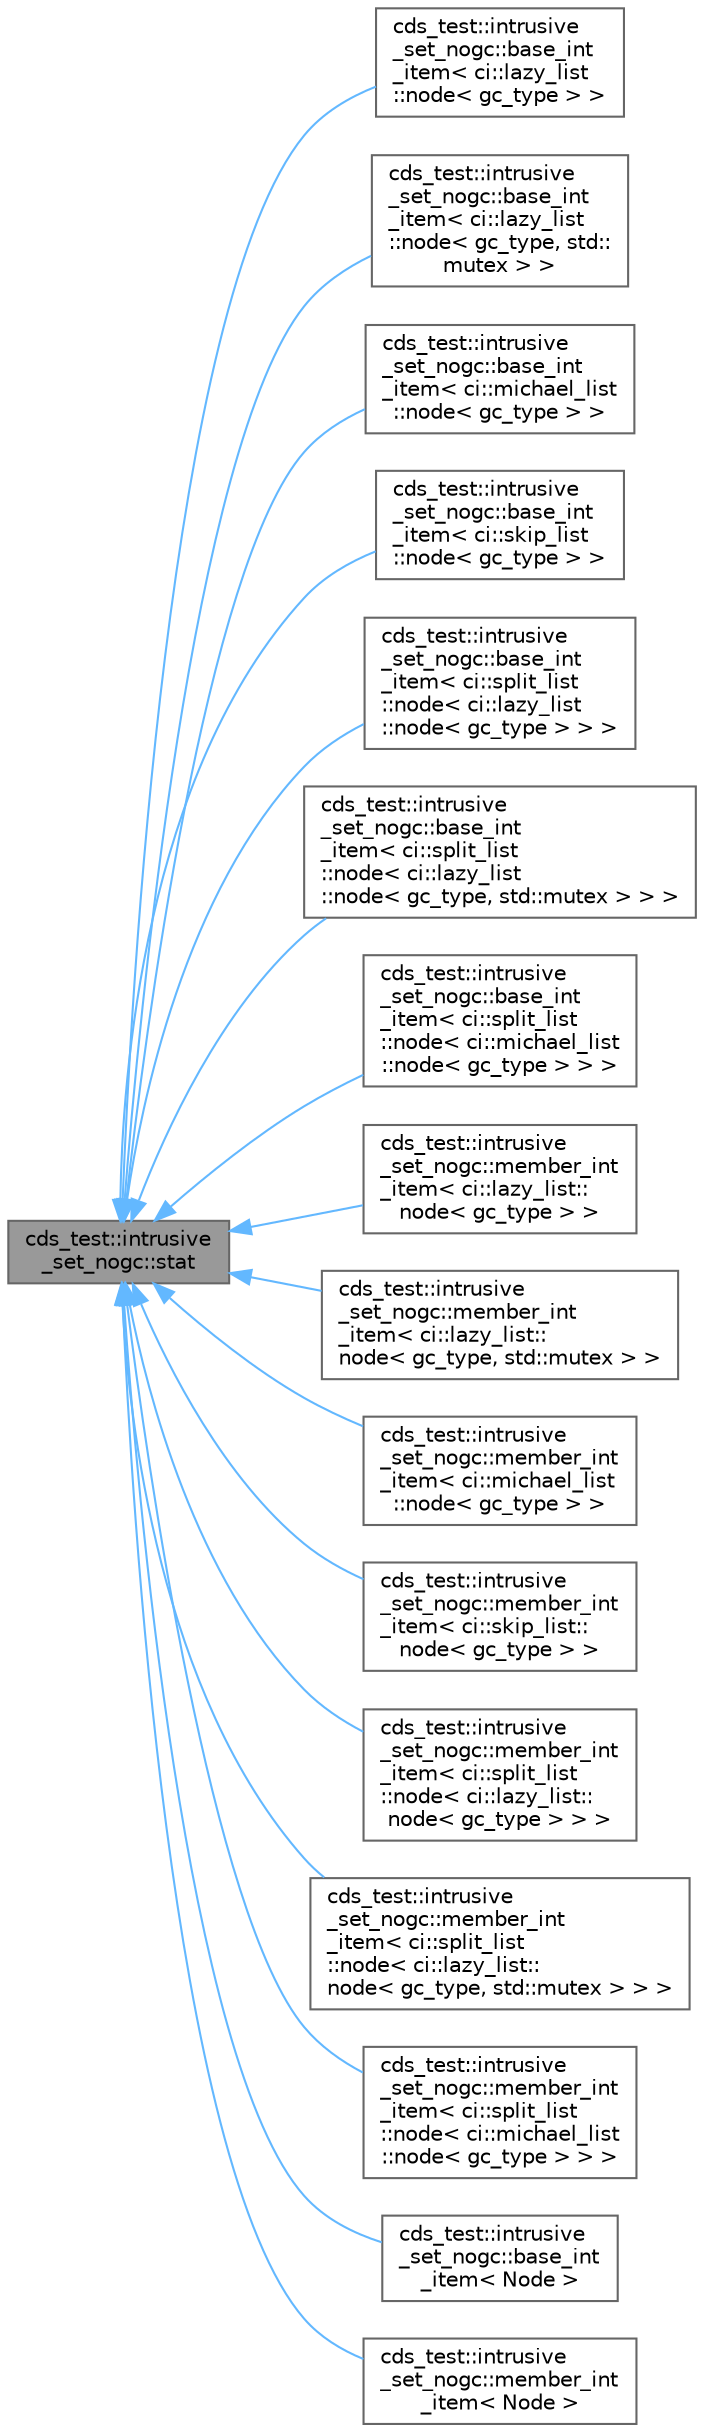 digraph "cds_test::intrusive_set_nogc::stat"
{
 // LATEX_PDF_SIZE
  bgcolor="transparent";
  edge [fontname=Helvetica,fontsize=10,labelfontname=Helvetica,labelfontsize=10];
  node [fontname=Helvetica,fontsize=10,shape=box,height=0.2,width=0.4];
  rankdir="LR";
  Node1 [id="Node000001",label="cds_test::intrusive\l_set_nogc::stat",height=0.2,width=0.4,color="gray40", fillcolor="grey60", style="filled", fontcolor="black",tooltip=" "];
  Node1 -> Node2 [id="edge1_Node000001_Node000002",dir="back",color="steelblue1",style="solid",tooltip=" "];
  Node2 [id="Node000002",label="cds_test::intrusive\l_set_nogc::base_int\l_item\< ci::lazy_list\l::node\< gc_type \> \>",height=0.2,width=0.4,color="gray40", fillcolor="white", style="filled",URL="$structcds__test_1_1intrusive__set__nogc_1_1base__int__item.html",tooltip=" "];
  Node1 -> Node3 [id="edge2_Node000001_Node000003",dir="back",color="steelblue1",style="solid",tooltip=" "];
  Node3 [id="Node000003",label="cds_test::intrusive\l_set_nogc::base_int\l_item\< ci::lazy_list\l::node\< gc_type, std::\lmutex \> \>",height=0.2,width=0.4,color="gray40", fillcolor="white", style="filled",URL="$structcds__test_1_1intrusive__set__nogc_1_1base__int__item.html",tooltip=" "];
  Node1 -> Node4 [id="edge3_Node000001_Node000004",dir="back",color="steelblue1",style="solid",tooltip=" "];
  Node4 [id="Node000004",label="cds_test::intrusive\l_set_nogc::base_int\l_item\< ci::michael_list\l::node\< gc_type \> \>",height=0.2,width=0.4,color="gray40", fillcolor="white", style="filled",URL="$structcds__test_1_1intrusive__set__nogc_1_1base__int__item.html",tooltip=" "];
  Node1 -> Node5 [id="edge4_Node000001_Node000005",dir="back",color="steelblue1",style="solid",tooltip=" "];
  Node5 [id="Node000005",label="cds_test::intrusive\l_set_nogc::base_int\l_item\< ci::skip_list\l::node\< gc_type \> \>",height=0.2,width=0.4,color="gray40", fillcolor="white", style="filled",URL="$structcds__test_1_1intrusive__set__nogc_1_1base__int__item.html",tooltip=" "];
  Node1 -> Node6 [id="edge5_Node000001_Node000006",dir="back",color="steelblue1",style="solid",tooltip=" "];
  Node6 [id="Node000006",label="cds_test::intrusive\l_set_nogc::base_int\l_item\< ci::split_list\l::node\< ci::lazy_list\l::node\< gc_type \> \> \>",height=0.2,width=0.4,color="gray40", fillcolor="white", style="filled",URL="$structcds__test_1_1intrusive__set__nogc_1_1base__int__item.html",tooltip=" "];
  Node1 -> Node7 [id="edge6_Node000001_Node000007",dir="back",color="steelblue1",style="solid",tooltip=" "];
  Node7 [id="Node000007",label="cds_test::intrusive\l_set_nogc::base_int\l_item\< ci::split_list\l::node\< ci::lazy_list\l::node\< gc_type, std::mutex \> \> \>",height=0.2,width=0.4,color="gray40", fillcolor="white", style="filled",URL="$structcds__test_1_1intrusive__set__nogc_1_1base__int__item.html",tooltip=" "];
  Node1 -> Node8 [id="edge7_Node000001_Node000008",dir="back",color="steelblue1",style="solid",tooltip=" "];
  Node8 [id="Node000008",label="cds_test::intrusive\l_set_nogc::base_int\l_item\< ci::split_list\l::node\< ci::michael_list\l::node\< gc_type \> \> \>",height=0.2,width=0.4,color="gray40", fillcolor="white", style="filled",URL="$structcds__test_1_1intrusive__set__nogc_1_1base__int__item.html",tooltip=" "];
  Node1 -> Node9 [id="edge8_Node000001_Node000009",dir="back",color="steelblue1",style="solid",tooltip=" "];
  Node9 [id="Node000009",label="cds_test::intrusive\l_set_nogc::member_int\l_item\< ci::lazy_list::\lnode\< gc_type \> \>",height=0.2,width=0.4,color="gray40", fillcolor="white", style="filled",URL="$structcds__test_1_1intrusive__set__nogc_1_1member__int__item.html",tooltip=" "];
  Node1 -> Node10 [id="edge9_Node000001_Node000010",dir="back",color="steelblue1",style="solid",tooltip=" "];
  Node10 [id="Node000010",label="cds_test::intrusive\l_set_nogc::member_int\l_item\< ci::lazy_list::\lnode\< gc_type, std::mutex \> \>",height=0.2,width=0.4,color="gray40", fillcolor="white", style="filled",URL="$structcds__test_1_1intrusive__set__nogc_1_1member__int__item.html",tooltip=" "];
  Node1 -> Node11 [id="edge10_Node000001_Node000011",dir="back",color="steelblue1",style="solid",tooltip=" "];
  Node11 [id="Node000011",label="cds_test::intrusive\l_set_nogc::member_int\l_item\< ci::michael_list\l::node\< gc_type \> \>",height=0.2,width=0.4,color="gray40", fillcolor="white", style="filled",URL="$structcds__test_1_1intrusive__set__nogc_1_1member__int__item.html",tooltip=" "];
  Node1 -> Node12 [id="edge11_Node000001_Node000012",dir="back",color="steelblue1",style="solid",tooltip=" "];
  Node12 [id="Node000012",label="cds_test::intrusive\l_set_nogc::member_int\l_item\< ci::skip_list::\lnode\< gc_type \> \>",height=0.2,width=0.4,color="gray40", fillcolor="white", style="filled",URL="$structcds__test_1_1intrusive__set__nogc_1_1member__int__item.html",tooltip=" "];
  Node1 -> Node13 [id="edge12_Node000001_Node000013",dir="back",color="steelblue1",style="solid",tooltip=" "];
  Node13 [id="Node000013",label="cds_test::intrusive\l_set_nogc::member_int\l_item\< ci::split_list\l::node\< ci::lazy_list::\lnode\< gc_type \> \> \>",height=0.2,width=0.4,color="gray40", fillcolor="white", style="filled",URL="$structcds__test_1_1intrusive__set__nogc_1_1member__int__item.html",tooltip=" "];
  Node1 -> Node14 [id="edge13_Node000001_Node000014",dir="back",color="steelblue1",style="solid",tooltip=" "];
  Node14 [id="Node000014",label="cds_test::intrusive\l_set_nogc::member_int\l_item\< ci::split_list\l::node\< ci::lazy_list::\lnode\< gc_type, std::mutex \> \> \>",height=0.2,width=0.4,color="gray40", fillcolor="white", style="filled",URL="$structcds__test_1_1intrusive__set__nogc_1_1member__int__item.html",tooltip=" "];
  Node1 -> Node15 [id="edge14_Node000001_Node000015",dir="back",color="steelblue1",style="solid",tooltip=" "];
  Node15 [id="Node000015",label="cds_test::intrusive\l_set_nogc::member_int\l_item\< ci::split_list\l::node\< ci::michael_list\l::node\< gc_type \> \> \>",height=0.2,width=0.4,color="gray40", fillcolor="white", style="filled",URL="$structcds__test_1_1intrusive__set__nogc_1_1member__int__item.html",tooltip=" "];
  Node1 -> Node16 [id="edge15_Node000001_Node000016",dir="back",color="steelblue1",style="solid",tooltip=" "];
  Node16 [id="Node000016",label="cds_test::intrusive\l_set_nogc::base_int\l_item\< Node \>",height=0.2,width=0.4,color="gray40", fillcolor="white", style="filled",URL="$structcds__test_1_1intrusive__set__nogc_1_1base__int__item.html",tooltip=" "];
  Node1 -> Node17 [id="edge16_Node000001_Node000017",dir="back",color="steelblue1",style="solid",tooltip=" "];
  Node17 [id="Node000017",label="cds_test::intrusive\l_set_nogc::member_int\l_item\< Node \>",height=0.2,width=0.4,color="gray40", fillcolor="white", style="filled",URL="$structcds__test_1_1intrusive__set__nogc_1_1member__int__item.html",tooltip=" "];
}
